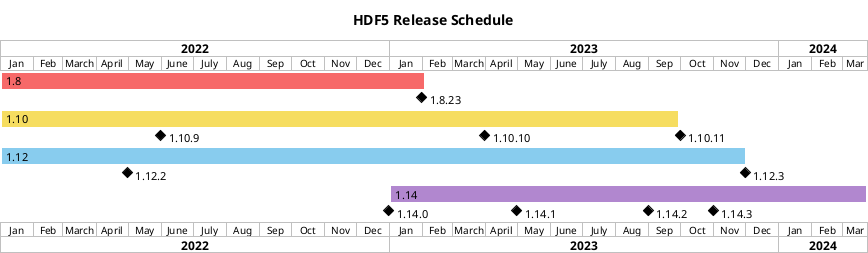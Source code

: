 The release timeline was generated on PlantUML (https://plantuml.com)

The current script:

@startgantt

title HDF5 Release Schedule

projectscale monthly
Project starts 2022-01-01

[1.8] starts 2022-01-01 and lasts 57 weeks
[1.8.23] happens 2023-01-31
[1.8] is colored in #F76969

[1.10] starts 2022-01-01 and lasts 91 weeks
[1.10.9] happens 2022-05-31
[1.10.10] happens 2023-03-31
[1.10.11] happens 2023-09-30
[1.10.10] displays on same row as [1.10.9]
[1.10.11] displays on same row as [1.10.9]
[1.10] is colored in #F6DD60

[1.12] starts 2022-01-01 and lasts 100 weeks
[1.12.2] happens 2022-04-30
[1.12.3] happens 2023-11-30
[1.12.3] displays on same row as [1.12.2]
[1.12] is colored in #88CCEE

[1.14] starts at 2023-01-01 and lasts 64 weeks
[1.14.0] happens at 2022-12-31
[1.14.1] happens at 2023-04-30
[1.14.2] happens at 2023-08-31
[1.14.3] happens at 2023-10-31
[1.14.1] displays on same row as [1.14.0]
[1.14.2] displays on same row as [1.14.0]
[1.14.3] displays on same row as [1.14.0]
[1.14] is colored in #B187CF

@endgantt
